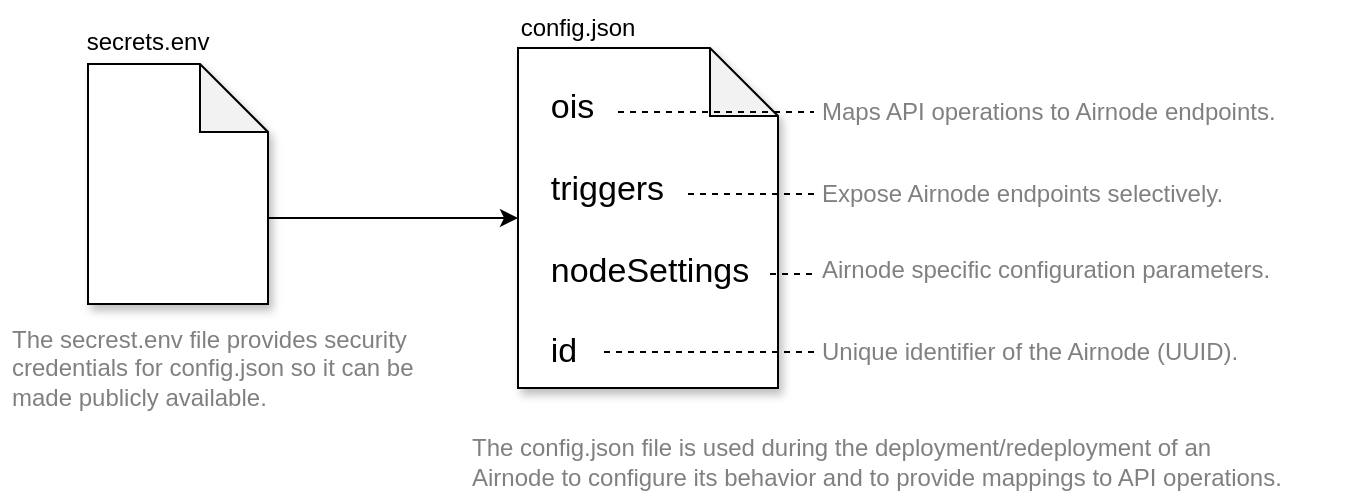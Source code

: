 <mxfile version="14.5.1" type="device"><diagram id="mT2qd8aw5n1E3S2MTiCz" name="Page-1"><mxGraphModel dx="963" dy="860" grid="1" gridSize="10" guides="1" tooltips="1" connect="1" arrows="1" fold="1" page="1" pageScale="1" pageWidth="850" pageHeight="1100" background="none" math="0" shadow="0"><root><mxCell id="0"/><mxCell id="1" parent="0"/><mxCell id="nz9i8vKxkm-LMwYKm1jx-1" value="" style="shape=note;whiteSpace=wrap;html=1;backgroundOutline=1;darkOpacity=0.05;fontSize=14;size=34;shadow=1;" vertex="1" parent="1"><mxGeometry x="365" y="20" width="130" height="170" as="geometry"/></mxCell><mxCell id="lxfq0S8AnIclOZ64Tirv-4" value="&lt;p style=&quot;line-height: 100%&quot;&gt;&lt;/p&gt;&lt;div style=&quot;text-align: left&quot;&gt;&lt;span style=&quot;font-size: 17px&quot;&gt;&lt;font color=&quot;#000000&quot;&gt;ois&lt;/font&gt;&lt;/span&gt;&lt;/div&gt;&lt;div style=&quot;text-align: left&quot;&gt;&lt;span style=&quot;font-size: 17px&quot;&gt;&lt;font color=&quot;#000000&quot;&gt;&lt;br&gt;&lt;/font&gt;&lt;/span&gt;&lt;/div&gt;&lt;font style=&quot;font-size: 17px&quot; color=&quot;#000000&quot;&gt;&lt;div style=&quot;text-align: left&quot;&gt;&lt;span&gt;triggers&lt;/span&gt;&lt;/div&gt;&lt;div style=&quot;text-align: left&quot;&gt;&lt;span&gt;&lt;br&gt;&lt;/span&gt;&lt;/div&gt;&lt;div style=&quot;text-align: left&quot;&gt;&lt;span&gt;nodeSettings&lt;/span&gt;&lt;/div&gt;&lt;div style=&quot;text-align: left&quot;&gt;&lt;span&gt;&lt;br&gt;&lt;/span&gt;&lt;/div&gt;&lt;div style=&quot;text-align: left&quot;&gt;&lt;span&gt;id&lt;/span&gt;&lt;/div&gt;&lt;/font&gt;&lt;p&gt;&lt;/p&gt;" style="text;html=1;strokeColor=none;fillColor=none;align=center;verticalAlign=middle;whiteSpace=wrap;fontColor=#808080;" parent="1" vertex="1"><mxGeometry x="411" y="101" width="40" height="20" as="geometry"/></mxCell><mxCell id="nz9i8vKxkm-LMwYKm1jx-6" value="Maps API operations to Airnode endpoints." style="text;html=1;strokeColor=none;fillColor=none;align=left;verticalAlign=middle;whiteSpace=wrap;rounded=0;sketch=0;fontColor=#808080;" vertex="1" parent="1"><mxGeometry x="515" y="42" width="250" height="20" as="geometry"/></mxCell><mxCell id="nz9i8vKxkm-LMwYKm1jx-8" value="Expose Airnode endpoints selectively." style="text;html=1;strokeColor=none;fillColor=none;align=left;verticalAlign=middle;whiteSpace=wrap;rounded=0;sketch=0;fontColor=#808080;" vertex="1" parent="1"><mxGeometry x="515" y="83" width="210" height="20" as="geometry"/></mxCell><mxCell id="nz9i8vKxkm-LMwYKm1jx-9" value="Airnode specific configuration parameters." style="text;html=1;strokeColor=none;fillColor=none;align=left;verticalAlign=middle;whiteSpace=wrap;rounded=0;sketch=0;fontColor=#808080;" vertex="1" parent="1"><mxGeometry x="515" y="121" width="240" height="20" as="geometry"/></mxCell><mxCell id="nz9i8vKxkm-LMwYKm1jx-11" value="Unique identifier of the Airnode (UUID)." style="text;html=1;strokeColor=none;fillColor=none;align=left;verticalAlign=middle;whiteSpace=wrap;rounded=0;sketch=0;fontColor=#808080;" vertex="1" parent="1"><mxGeometry x="515" y="162" width="270" height="20" as="geometry"/></mxCell><mxCell id="nz9i8vKxkm-LMwYKm1jx-14" value="" style="endArrow=none;dashed=1;html=1;fontColor=#808080;entryX=0;entryY=0.5;entryDx=0;entryDy=0;" edge="1" parent="1"><mxGeometry width="50" height="50" relative="1" as="geometry"><mxPoint x="408" y="172" as="sourcePoint"/><mxPoint x="513" y="172" as="targetPoint"/></mxGeometry></mxCell><mxCell id="nz9i8vKxkm-LMwYKm1jx-16" value="" style="endArrow=none;dashed=1;html=1;fontColor=#808080;entryX=0;entryY=0.5;entryDx=0;entryDy=0;" edge="1" parent="1"><mxGeometry width="50" height="50" relative="1" as="geometry"><mxPoint x="491" y="133" as="sourcePoint"/><mxPoint x="515" y="133" as="targetPoint"/></mxGeometry></mxCell><mxCell id="nz9i8vKxkm-LMwYKm1jx-17" value="" style="endArrow=none;dashed=1;html=1;fontColor=#808080;entryX=0;entryY=0.5;entryDx=0;entryDy=0;" edge="1" parent="1"><mxGeometry width="50" height="50" relative="1" as="geometry"><mxPoint x="450" y="93" as="sourcePoint"/><mxPoint x="513" y="93" as="targetPoint"/></mxGeometry></mxCell><mxCell id="nz9i8vKxkm-LMwYKm1jx-21" value="" style="endArrow=none;dashed=1;html=1;fontColor=#808080;entryX=0;entryY=0.5;entryDx=0;entryDy=0;exitX=0;exitY=-2.35;exitDx=0;exitDy=0;exitPerimeter=0;" edge="1" parent="1"><mxGeometry width="50" height="50" relative="1" as="geometry"><mxPoint x="415" y="52" as="sourcePoint"/><mxPoint x="513" y="52" as="targetPoint"/></mxGeometry></mxCell><mxCell id="nz9i8vKxkm-LMwYKm1jx-22" value="&lt;br class=&quot;Apple-interchange-newline&quot;&gt;&lt;span style=&quot;&quot;&gt;The config.json file is used during the deployment/redeployment of an Airnode to configure its behavior and to provide mappings to API operations.&lt;/span&gt;" style="text;html=1;strokeColor=none;fillColor=none;align=left;verticalAlign=middle;whiteSpace=wrap;rounded=0;shadow=1;sketch=0;fontColor=#808080;" vertex="1" parent="1"><mxGeometry x="340" y="210" width="410" height="20" as="geometry"/></mxCell><mxCell id="nz9i8vKxkm-LMwYKm1jx-23" value="&lt;font color=&quot;#000000&quot;&gt;config.json&lt;/font&gt;" style="text;html=1;strokeColor=none;fillColor=none;align=center;verticalAlign=middle;whiteSpace=wrap;rounded=0;shadow=1;sketch=0;fontColor=#808080;" vertex="1" parent="1"><mxGeometry x="375" width="40" height="20" as="geometry"/></mxCell><mxCell id="nz9i8vKxkm-LMwYKm1jx-24" value="" style="shape=note;whiteSpace=wrap;html=1;backgroundOutline=1;darkOpacity=0.05;fontSize=14;size=34;shadow=1;" vertex="1" parent="1"><mxGeometry x="150" y="28" width="90" height="120" as="geometry"/></mxCell><mxCell id="nz9i8vKxkm-LMwYKm1jx-25" value="&lt;font color=&quot;#000000&quot;&gt;secrets.env&lt;/font&gt;" style="text;html=1;strokeColor=none;fillColor=none;align=center;verticalAlign=middle;whiteSpace=wrap;rounded=0;shadow=1;sketch=0;fontColor=#808080;" vertex="1" parent="1"><mxGeometry x="160" y="7" width="40" height="20" as="geometry"/></mxCell><mxCell id="nz9i8vKxkm-LMwYKm1jx-26" value="The secrest.env file provides security credentials for config.json so it can be made publicly available." style="text;html=1;strokeColor=none;fillColor=none;align=left;verticalAlign=middle;whiteSpace=wrap;rounded=0;shadow=1;sketch=0;fontColor=#808080;" vertex="1" parent="1"><mxGeometry x="110" y="170" width="230" height="20" as="geometry"/></mxCell><mxCell id="nz9i8vKxkm-LMwYKm1jx-28" value="" style="endArrow=classic;html=1;fontColor=#808080;exitX=0;exitY=0;exitDx=90;exitDy=77;exitPerimeter=0;entryX=0;entryY=0.5;entryDx=0;entryDy=0;entryPerimeter=0;" edge="1" parent="1" source="nz9i8vKxkm-LMwYKm1jx-24" target="nz9i8vKxkm-LMwYKm1jx-1"><mxGeometry width="50" height="50" relative="1" as="geometry"><mxPoint x="400" y="210" as="sourcePoint"/><mxPoint x="450" y="160" as="targetPoint"/></mxGeometry></mxCell></root></mxGraphModel></diagram></mxfile>